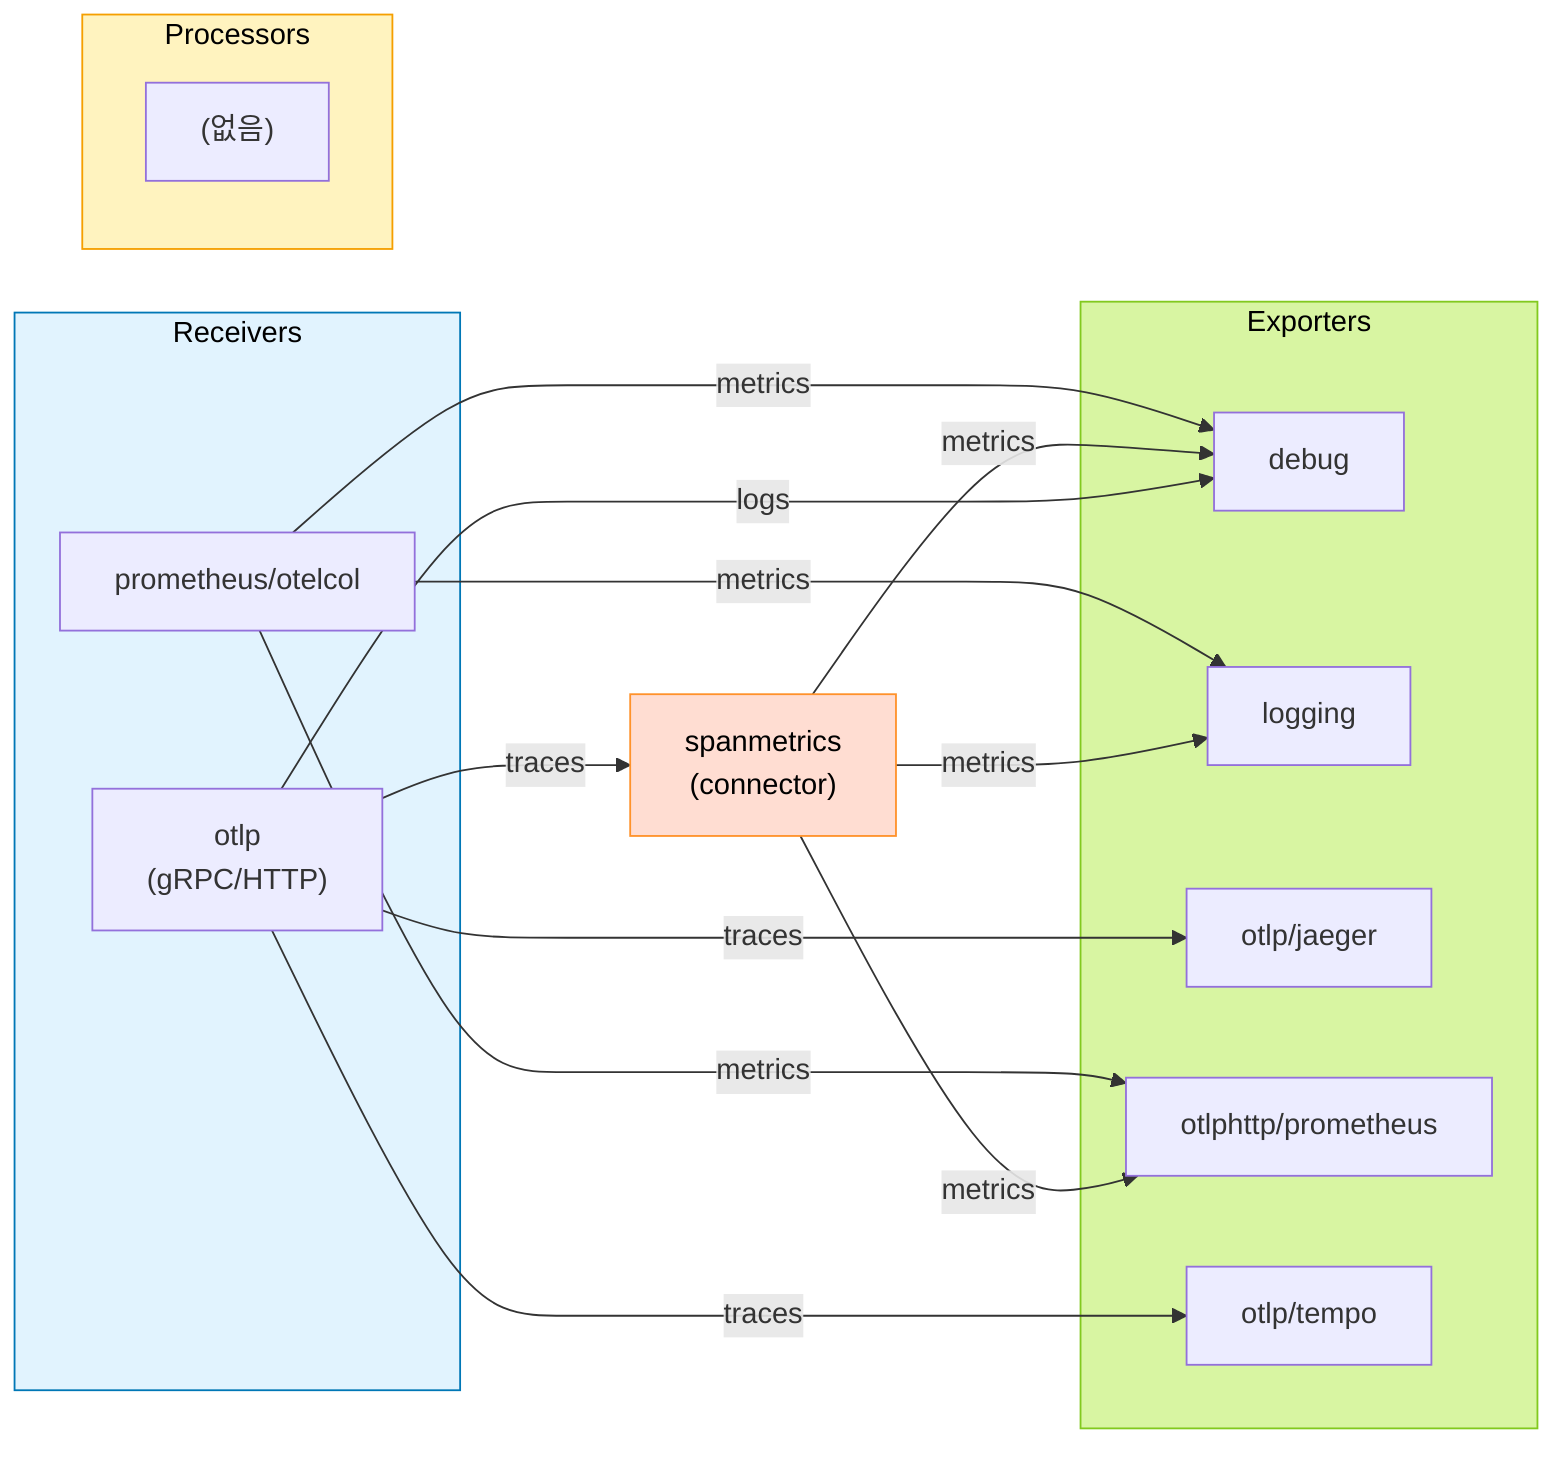 flowchart LR
    subgraph Receivers
        direction TB
        otlp["otlp
        (gRPC/HTTP)"]
        prom["prometheus/otelcol"]
    end

    spanmetrics["spanmetrics
    (connector)"]

    subgraph Processors
        proc["(없음)"]
    end

    subgraph Exporters
        debug["debug"]
        logging["logging"]
        jaeger["otlp/jaeger"]
        promhttp["otlphttp/prometheus"]
        tempo["otlp/tempo"]
    end

    %% Logs Pipeline
    otlp -->|logs| debug

    %% Traces Pipeline
    otlp -->|traces| jaeger
    otlp -->|traces| tempo
    otlp -->|traces| spanmetrics

    %% Metrics Pipeline
    spanmetrics -->|metrics| promhttp
    spanmetrics -->|metrics| logging
    spanmetrics -->|metrics| debug
    prom -->|metrics| promhttp
    prom -->|metrics| logging
    prom -->|metrics| debug

    style Receivers fill:#e1f3fe,stroke:#0077b6,color:#000
    style Processors fill:#fff3bf,stroke:#f59f00,color:#000
    style Exporters fill:#d8f5a2,stroke:#82c91e,color:#000
    style spanmetrics fill:#ffddd2,stroke:#ff922b,color:#000

%%    classDef blackText fill:#fff,stroke:#000,color:#000
%%    class Receivers,Processors,Exporters,spanmetrics blackText
